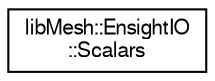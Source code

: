 digraph "Graphical Class Hierarchy"
{
  edge [fontname="FreeSans",fontsize="10",labelfontname="FreeSans",labelfontsize="10"];
  node [fontname="FreeSans",fontsize="10",shape=record];
  rankdir="LR";
  Node1 [label="libMesh::EnsightIO\l::Scalars",height=0.2,width=0.4,color="black", fillcolor="white", style="filled",URL="$structlibMesh_1_1EnsightIO_1_1Scalars.html"];
}
